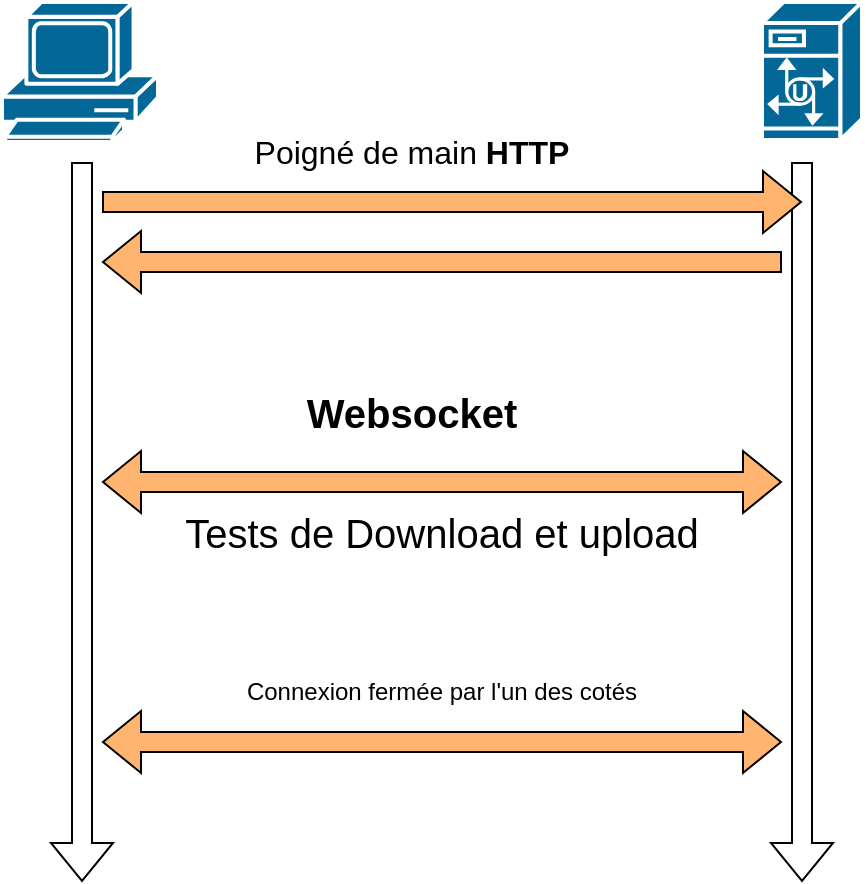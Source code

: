 <mxfile version="20.6.2" type="github">
  <diagram id="4JcGcYxDaTWrSnIuFeD_" name="Page-1">
    <mxGraphModel dx="728" dy="708" grid="1" gridSize="10" guides="1" tooltips="1" connect="1" arrows="1" fold="1" page="1" pageScale="1" pageWidth="850" pageHeight="1100" math="0" shadow="0">
      <root>
        <mxCell id="0" />
        <mxCell id="1" parent="0" />
        <mxCell id="zg0A1C2LEaln6UAvxh7A-1" value="" style="shape=mxgraph.cisco.servers.unity_server;sketch=0;html=1;pointerEvents=1;dashed=0;fillColor=#036897;strokeColor=#ffffff;strokeWidth=2;verticalLabelPosition=bottom;verticalAlign=top;align=center;outlineConnect=0;" vertex="1" parent="1">
          <mxGeometry x="460" y="40" width="50" height="69" as="geometry" />
        </mxCell>
        <mxCell id="zg0A1C2LEaln6UAvxh7A-2" value="" style="shape=mxgraph.cisco.computers_and_peripherals.pc;sketch=0;html=1;pointerEvents=1;dashed=0;fillColor=#036897;strokeColor=#ffffff;strokeWidth=2;verticalLabelPosition=bottom;verticalAlign=top;align=center;outlineConnect=0;" vertex="1" parent="1">
          <mxGeometry x="80" y="40" width="78" height="70" as="geometry" />
        </mxCell>
        <mxCell id="zg0A1C2LEaln6UAvxh7A-3" value="" style="shape=flexArrow;endArrow=classic;html=1;rounded=0;" edge="1" parent="1">
          <mxGeometry width="50" height="50" relative="1" as="geometry">
            <mxPoint x="120" y="120" as="sourcePoint" />
            <mxPoint x="120" y="480" as="targetPoint" />
          </mxGeometry>
        </mxCell>
        <mxCell id="zg0A1C2LEaln6UAvxh7A-6" value="" style="shape=flexArrow;endArrow=classic;html=1;rounded=0;" edge="1" parent="1">
          <mxGeometry width="50" height="50" relative="1" as="geometry">
            <mxPoint x="480" y="120" as="sourcePoint" />
            <mxPoint x="480" y="480" as="targetPoint" />
          </mxGeometry>
        </mxCell>
        <mxCell id="zg0A1C2LEaln6UAvxh7A-8" value="" style="shape=flexArrow;endArrow=classic;startArrow=classic;html=1;rounded=0;fillColor=#FFB570;" edge="1" parent="1">
          <mxGeometry width="100" height="100" relative="1" as="geometry">
            <mxPoint x="130" y="280" as="sourcePoint" />
            <mxPoint x="470" y="280" as="targetPoint" />
          </mxGeometry>
        </mxCell>
        <mxCell id="zg0A1C2LEaln6UAvxh7A-9" value="&lt;font style=&quot;font-size: 16px;&quot;&gt;Poigné de main &lt;b&gt;HTTP&lt;/b&gt;&lt;/font&gt;" style="text;html=1;strokeColor=none;fillColor=none;align=center;verticalAlign=middle;whiteSpace=wrap;rounded=0;strokeWidth=3;" vertex="1" parent="1">
          <mxGeometry x="200" y="100" width="170" height="30" as="geometry" />
        </mxCell>
        <mxCell id="zg0A1C2LEaln6UAvxh7A-12" value="" style="shape=flexArrow;endArrow=classic;html=1;rounded=0;fillColor=#FFB570;" edge="1" parent="1">
          <mxGeometry width="50" height="50" relative="1" as="geometry">
            <mxPoint x="130" y="140" as="sourcePoint" />
            <mxPoint x="480" y="140" as="targetPoint" />
          </mxGeometry>
        </mxCell>
        <mxCell id="zg0A1C2LEaln6UAvxh7A-13" value="" style="shape=flexArrow;endArrow=classic;html=1;rounded=0;fillColor=#FFB570;" edge="1" parent="1">
          <mxGeometry width="50" height="50" relative="1" as="geometry">
            <mxPoint x="470" y="170" as="sourcePoint" />
            <mxPoint x="130" y="170" as="targetPoint" />
          </mxGeometry>
        </mxCell>
        <mxCell id="zg0A1C2LEaln6UAvxh7A-14" value="&lt;font size=&quot;1&quot;&gt;&lt;b style=&quot;font-size: 20px;&quot;&gt;Websocket&lt;/b&gt;&lt;/font&gt;" style="text;html=1;strokeColor=none;fillColor=none;align=center;verticalAlign=middle;whiteSpace=wrap;rounded=0;strokeWidth=3;" vertex="1" parent="1">
          <mxGeometry x="200" y="230" width="170" height="30" as="geometry" />
        </mxCell>
        <mxCell id="zg0A1C2LEaln6UAvxh7A-15" value="Tests de Download et upload" style="text;html=1;strokeColor=none;fillColor=none;align=center;verticalAlign=middle;whiteSpace=wrap;rounded=0;strokeWidth=3;fontSize=20;" vertex="1" parent="1">
          <mxGeometry x="160" y="290" width="280" height="30" as="geometry" />
        </mxCell>
        <mxCell id="zg0A1C2LEaln6UAvxh7A-16" value="" style="shape=flexArrow;endArrow=classic;startArrow=classic;html=1;rounded=0;fillColor=#FFB570;" edge="1" parent="1">
          <mxGeometry width="100" height="100" relative="1" as="geometry">
            <mxPoint x="130" y="410" as="sourcePoint" />
            <mxPoint x="470" y="410" as="targetPoint" />
          </mxGeometry>
        </mxCell>
        <mxCell id="zg0A1C2LEaln6UAvxh7A-17" value="Connexion fermée par l&#39;un des cotés" style="text;html=1;strokeColor=none;fillColor=none;align=center;verticalAlign=middle;whiteSpace=wrap;rounded=0;strokeWidth=3;" vertex="1" parent="1">
          <mxGeometry x="190" y="370" width="220" height="30" as="geometry" />
        </mxCell>
      </root>
    </mxGraphModel>
  </diagram>
</mxfile>
